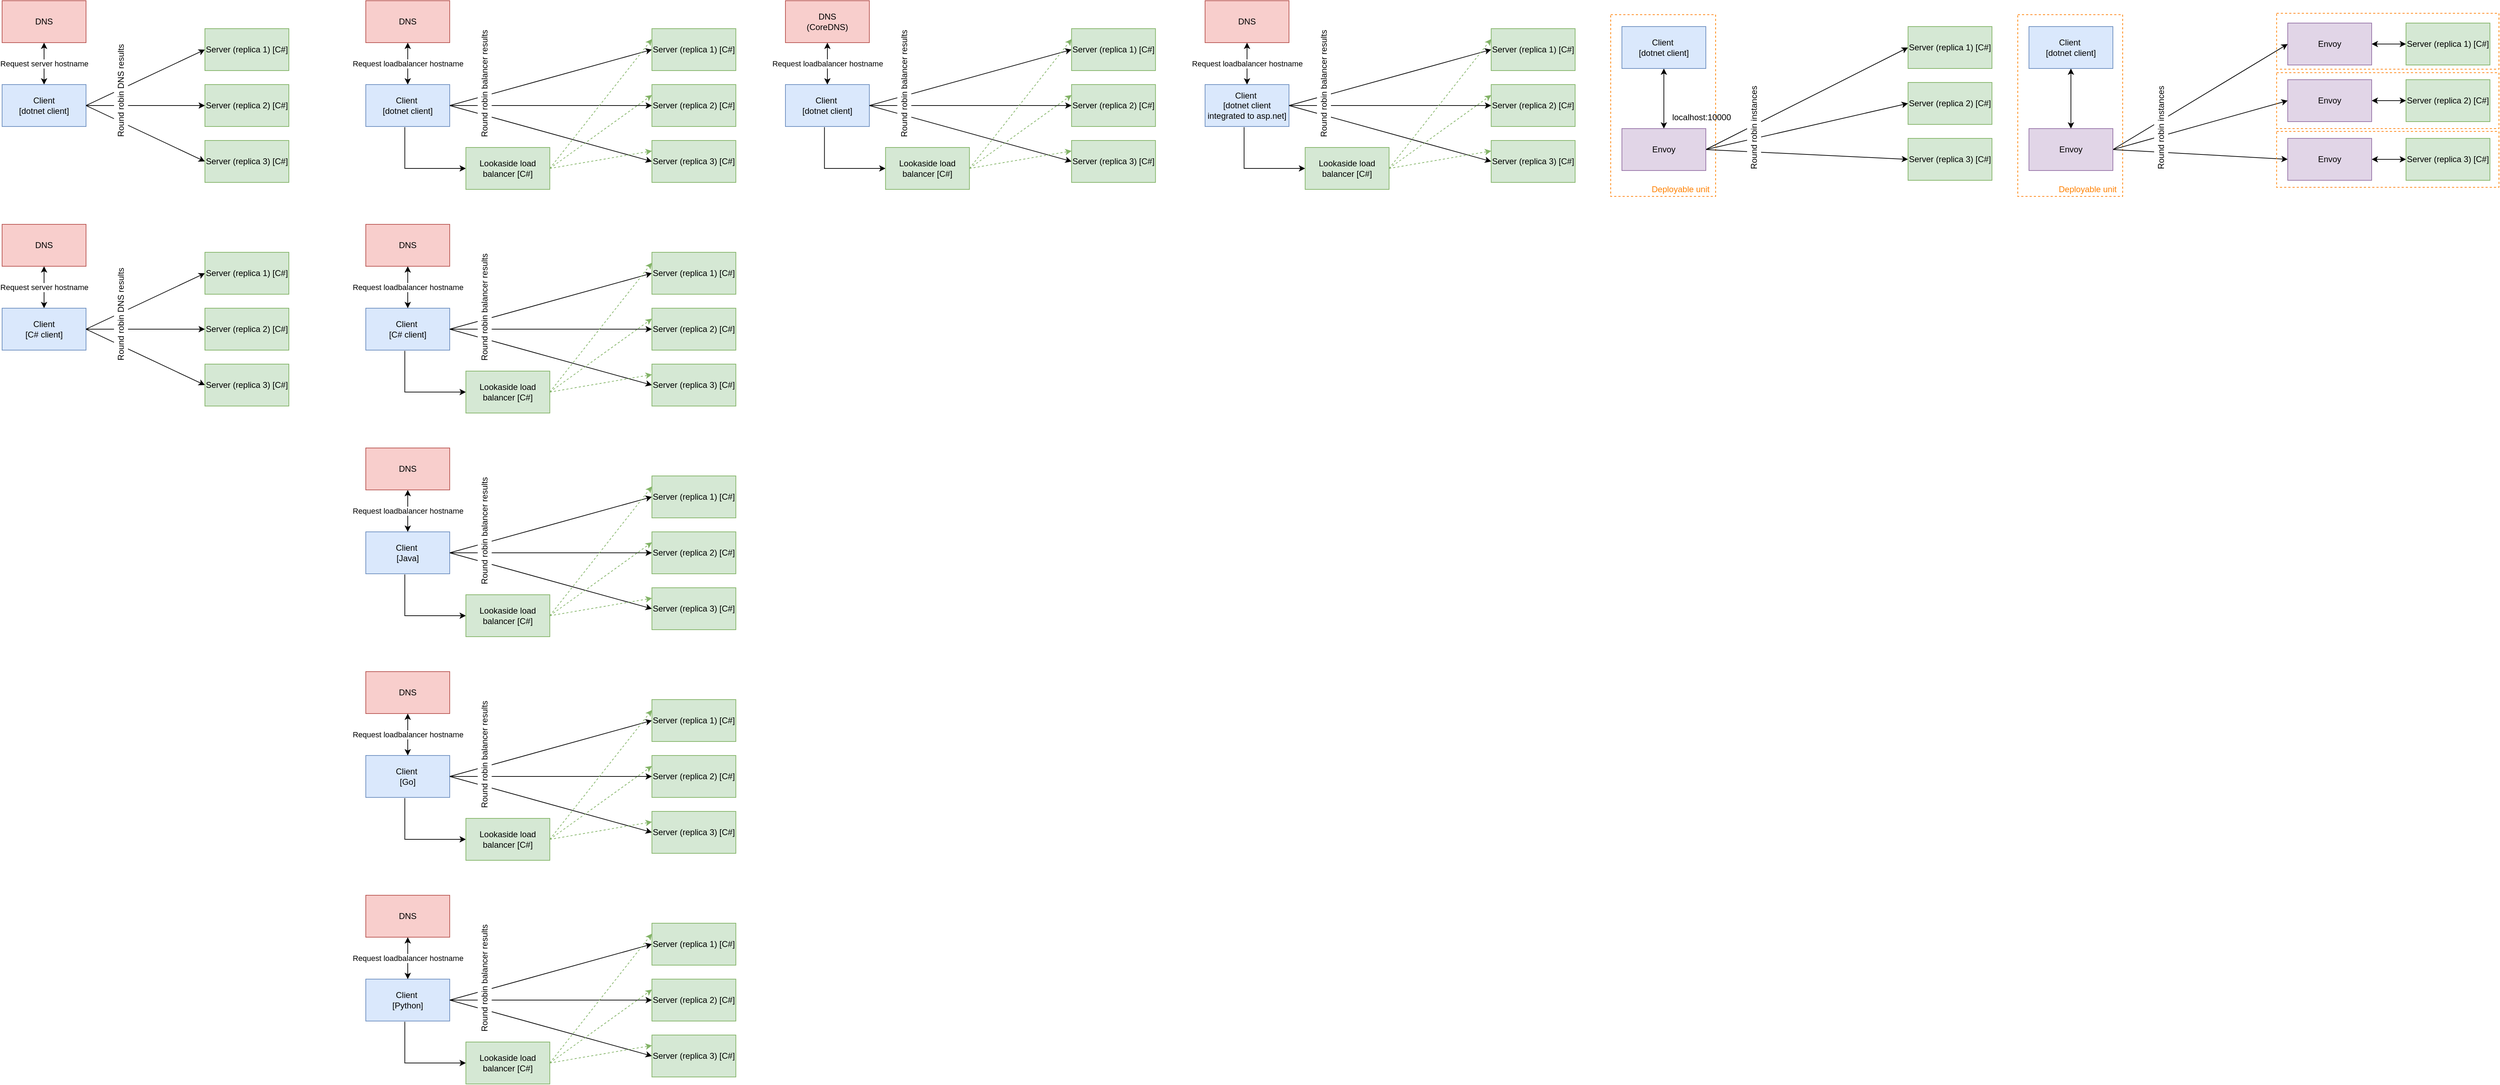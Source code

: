 <mxfile version="12.9.8" type="device"><diagram id="5RK8dHsxESuqZIJ54ns1" name="Page-1"><mxGraphModel dx="1438" dy="580" grid="0" gridSize="10" guides="1" tooltips="1" connect="1" arrows="1" fold="1" page="0" pageScale="1" pageWidth="850" pageHeight="1100" math="0" shadow="0"><root><mxCell id="0"/><mxCell id="1" parent="0"/><mxCell id="egcdhJlLUhSNpEtjSQr_-20" value="" style="rounded=0;whiteSpace=wrap;html=1;fillColor=none;dashed=1;strokeColor=#FF8000;" parent="1" vertex="1"><mxGeometry x="2180" y="60" width="150" height="260" as="geometry"/></mxCell><mxCell id="9xwp_HCUo-kAku4maqSZ-50" value="Request server hostname" style="edgeStyle=orthogonalEdgeStyle;rounded=0;orthogonalLoop=1;jettySize=auto;html=1;exitX=0.5;exitY=0;exitDx=0;exitDy=0;entryX=0.5;entryY=1;entryDx=0;entryDy=0;startArrow=classic;startFill=1;" parent="1" source="9xwp_HCUo-kAku4maqSZ-29" target="9xwp_HCUo-kAku4maqSZ-48" edge="1"><mxGeometry relative="1" as="geometry"/></mxCell><mxCell id="9xwp_HCUo-kAku4maqSZ-29" value="Client &lt;br&gt;[dotnet client]" style="rounded=0;whiteSpace=wrap;html=1;rotation=0;fillColor=#dae8fc;strokeColor=#6c8ebf;" parent="1" vertex="1"><mxGeometry x="-120" y="160" width="120" height="60" as="geometry"/></mxCell><mxCell id="9xwp_HCUo-kAku4maqSZ-30" value="Server (replica 2) [C#]" style="rounded=0;whiteSpace=wrap;html=1;rotation=0;fillColor=#d5e8d4;strokeColor=#82b366;" parent="1" vertex="1"><mxGeometry x="170" y="160" width="120" height="60" as="geometry"/></mxCell><mxCell id="9xwp_HCUo-kAku4maqSZ-31" style="rounded=0;orthogonalLoop=1;jettySize=auto;html=1;exitX=1;exitY=0.5;exitDx=0;exitDy=0;entryX=0;entryY=0.5;entryDx=0;entryDy=0;startArrow=none;startFill=0;endArrow=classic;endFill=1;strokeColor=#000000;" parent="1" source="9xwp_HCUo-kAku4maqSZ-29" target="9xwp_HCUo-kAku4maqSZ-34" edge="1"><mxGeometry relative="1" as="geometry"><mxPoint x="30" y="190" as="sourcePoint"/></mxGeometry></mxCell><mxCell id="9xwp_HCUo-kAku4maqSZ-32" style="edgeStyle=none;rounded=0;orthogonalLoop=1;jettySize=auto;html=1;exitX=1;exitY=0.5;exitDx=0;exitDy=0;entryX=0;entryY=0.5;entryDx=0;entryDy=0;startArrow=none;startFill=0;endArrow=classic;endFill=1;strokeColor=#000000;" parent="1" source="9xwp_HCUo-kAku4maqSZ-29" target="9xwp_HCUo-kAku4maqSZ-30" edge="1"><mxGeometry relative="1" as="geometry"><mxPoint x="30" y="190" as="sourcePoint"/></mxGeometry></mxCell><mxCell id="9xwp_HCUo-kAku4maqSZ-33" style="edgeStyle=none;rounded=0;orthogonalLoop=1;jettySize=auto;html=1;exitX=1;exitY=0.5;exitDx=0;exitDy=0;entryX=0;entryY=0.5;entryDx=0;entryDy=0;startArrow=none;startFill=0;endArrow=classic;endFill=1;strokeColor=#000000;" parent="1" source="9xwp_HCUo-kAku4maqSZ-29" target="9xwp_HCUo-kAku4maqSZ-35" edge="1"><mxGeometry relative="1" as="geometry"><mxPoint x="30" y="190" as="sourcePoint"/></mxGeometry></mxCell><mxCell id="9xwp_HCUo-kAku4maqSZ-34" value="Server (replica 3) [C#]" style="rounded=0;whiteSpace=wrap;html=1;rotation=0;fillColor=#d5e8d4;strokeColor=#82b366;" parent="1" vertex="1"><mxGeometry x="170" y="240" width="120" height="60" as="geometry"/></mxCell><mxCell id="9xwp_HCUo-kAku4maqSZ-35" value="Server (replica 1) [C#]" style="rounded=0;whiteSpace=wrap;html=1;rotation=0;fillColor=#d5e8d4;strokeColor=#82b366;" parent="1" vertex="1"><mxGeometry x="170" y="80" width="120" height="60" as="geometry"/></mxCell><mxCell id="9xwp_HCUo-kAku4maqSZ-36" style="edgeStyle=orthogonalEdgeStyle;rounded=0;orthogonalLoop=1;jettySize=auto;html=1;exitX=0.465;exitY=1.016;exitDx=0;exitDy=0;entryX=0;entryY=0.5;entryDx=0;entryDy=0;startArrow=none;startFill=0;endArrow=classic;endFill=1;strokeColor=#000000;exitPerimeter=0;" parent="1" source="9xwp_HCUo-kAku4maqSZ-37" target="9xwp_HCUo-kAku4maqSZ-45" edge="1"><mxGeometry relative="1" as="geometry"/></mxCell><mxCell id="9xwp_HCUo-kAku4maqSZ-37" value="Client&amp;nbsp;&lt;br&gt;[dotnet client]" style="rounded=0;whiteSpace=wrap;html=1;rotation=0;fillColor=#dae8fc;strokeColor=#6c8ebf;" parent="1" vertex="1"><mxGeometry x="400" y="160" width="120" height="60" as="geometry"/></mxCell><mxCell id="9xwp_HCUo-kAku4maqSZ-38" value="Server (replica 2) [C#]" style="rounded=0;whiteSpace=wrap;html=1;rotation=0;fillColor=#d5e8d4;strokeColor=#82b366;" parent="1" vertex="1"><mxGeometry x="809.12" y="160" width="120" height="60" as="geometry"/></mxCell><mxCell id="9xwp_HCUo-kAku4maqSZ-39" style="rounded=0;orthogonalLoop=1;jettySize=auto;html=1;exitX=1;exitY=0.5;exitDx=0;exitDy=0;entryX=0;entryY=0.5;entryDx=0;entryDy=0;startArrow=none;startFill=0;endArrow=classic;endFill=1;strokeColor=#000000;" parent="1" source="9xwp_HCUo-kAku4maqSZ-37" target="9xwp_HCUo-kAku4maqSZ-46" edge="1"><mxGeometry relative="1" as="geometry"/></mxCell><mxCell id="9xwp_HCUo-kAku4maqSZ-40" style="edgeStyle=none;rounded=0;orthogonalLoop=1;jettySize=auto;html=1;exitX=1;exitY=0.5;exitDx=0;exitDy=0;entryX=0;entryY=0.5;entryDx=0;entryDy=0;startArrow=none;startFill=0;endArrow=classic;endFill=1;strokeColor=#000000;" parent="1" source="9xwp_HCUo-kAku4maqSZ-37" target="9xwp_HCUo-kAku4maqSZ-38" edge="1"><mxGeometry relative="1" as="geometry"/></mxCell><mxCell id="9xwp_HCUo-kAku4maqSZ-41" style="edgeStyle=none;rounded=0;orthogonalLoop=1;jettySize=auto;html=1;exitX=1;exitY=0.5;exitDx=0;exitDy=0;entryX=0;entryY=0.5;entryDx=0;entryDy=0;startArrow=none;startFill=0;endArrow=classic;endFill=1;strokeColor=#000000;" parent="1" source="9xwp_HCUo-kAku4maqSZ-37" target="9xwp_HCUo-kAku4maqSZ-47" edge="1"><mxGeometry relative="1" as="geometry"/></mxCell><mxCell id="9xwp_HCUo-kAku4maqSZ-42" style="edgeStyle=none;rounded=0;orthogonalLoop=1;jettySize=auto;html=1;exitX=1;exitY=0.5;exitDx=0;exitDy=0;entryX=0;entryY=0.25;entryDx=0;entryDy=0;startArrow=none;startFill=0;endArrow=classic;endFill=1;strokeColor=#82b366;fillColor=#d5e8d4;dashed=1;" parent="1" source="9xwp_HCUo-kAku4maqSZ-45" target="9xwp_HCUo-kAku4maqSZ-47" edge="1"><mxGeometry relative="1" as="geometry"/></mxCell><mxCell id="9xwp_HCUo-kAku4maqSZ-43" style="edgeStyle=none;rounded=0;orthogonalLoop=1;jettySize=auto;html=1;exitX=1;exitY=0.5;exitDx=0;exitDy=0;entryX=0;entryY=0.25;entryDx=0;entryDy=0;startArrow=none;startFill=0;endArrow=classic;endFill=1;strokeColor=#82b366;fillColor=#d5e8d4;dashed=1;" parent="1" source="9xwp_HCUo-kAku4maqSZ-45" target="9xwp_HCUo-kAku4maqSZ-38" edge="1"><mxGeometry relative="1" as="geometry"/></mxCell><mxCell id="9xwp_HCUo-kAku4maqSZ-44" style="edgeStyle=none;rounded=0;orthogonalLoop=1;jettySize=auto;html=1;exitX=1;exitY=0.5;exitDx=0;exitDy=0;entryX=0;entryY=0.25;entryDx=0;entryDy=0;startArrow=none;startFill=0;endArrow=classic;endFill=1;strokeColor=#82b366;fillColor=#d5e8d4;dashed=1;" parent="1" source="9xwp_HCUo-kAku4maqSZ-45" target="9xwp_HCUo-kAku4maqSZ-46" edge="1"><mxGeometry relative="1" as="geometry"/></mxCell><mxCell id="9xwp_HCUo-kAku4maqSZ-45" value="Lookaside load balancer [C#]" style="rounded=0;whiteSpace=wrap;html=1;rotation=0;fillColor=#d5e8d4;strokeColor=#82b366;" parent="1" vertex="1"><mxGeometry x="543.12" y="250" width="120" height="60" as="geometry"/></mxCell><mxCell id="9xwp_HCUo-kAku4maqSZ-46" value="Server (replica 3) [C#]" style="rounded=0;whiteSpace=wrap;html=1;rotation=0;fillColor=#d5e8d4;strokeColor=#82b366;" parent="1" vertex="1"><mxGeometry x="809.12" y="240" width="120" height="60" as="geometry"/></mxCell><mxCell id="9xwp_HCUo-kAku4maqSZ-47" value="Server (replica 1) [C#]" style="rounded=0;whiteSpace=wrap;html=1;rotation=0;fillColor=#d5e8d4;strokeColor=#82b366;" parent="1" vertex="1"><mxGeometry x="809.12" y="80" width="120" height="60" as="geometry"/></mxCell><mxCell id="9xwp_HCUo-kAku4maqSZ-48" value="DNS" style="rounded=0;whiteSpace=wrap;html=1;fillColor=#f8cecc;strokeColor=#b85450;" parent="1" vertex="1"><mxGeometry x="-120" y="40" width="120" height="60" as="geometry"/></mxCell><mxCell id="9xwp_HCUo-kAku4maqSZ-51" value="Request loadbalancer hostname" style="edgeStyle=orthogonalEdgeStyle;rounded=0;orthogonalLoop=1;jettySize=auto;html=1;exitX=0.5;exitY=1;exitDx=0;exitDy=0;entryX=0.5;entryY=0;entryDx=0;entryDy=0;startArrow=classic;startFill=1;" parent="1" source="9xwp_HCUo-kAku4maqSZ-49" target="9xwp_HCUo-kAku4maqSZ-37" edge="1"><mxGeometry relative="1" as="geometry"/></mxCell><mxCell id="9xwp_HCUo-kAku4maqSZ-49" value="DNS" style="rounded=0;whiteSpace=wrap;html=1;fillColor=#f8cecc;strokeColor=#b85450;" parent="1" vertex="1"><mxGeometry x="400" y="40" width="120" height="60" as="geometry"/></mxCell><mxCell id="9xwp_HCUo-kAku4maqSZ-52" value="&amp;nbsp;Round robin DNS results" style="text;html=1;strokeColor=none;fillColor=#ffffff;align=center;verticalAlign=middle;whiteSpace=wrap;rounded=0;rotation=-90;" parent="1" vertex="1"><mxGeometry x="-20" y="160" width="140" height="20" as="geometry"/></mxCell><mxCell id="9xwp_HCUo-kAku4maqSZ-54" value="&amp;nbsp;Round robin balancer results" style="text;html=1;strokeColor=none;fillColor=#ffffff;align=center;verticalAlign=middle;whiteSpace=wrap;rounded=0;rotation=-90;" parent="1" vertex="1"><mxGeometry x="490" y="150" width="160" height="20" as="geometry"/></mxCell><mxCell id="9xwp_HCUo-kAku4maqSZ-80" value="Request server hostname" style="edgeStyle=orthogonalEdgeStyle;rounded=0;orthogonalLoop=1;jettySize=auto;html=1;exitX=0.5;exitY=0;exitDx=0;exitDy=0;entryX=0.5;entryY=1;entryDx=0;entryDy=0;startArrow=classic;startFill=1;" parent="1" source="9xwp_HCUo-kAku4maqSZ-81" target="9xwp_HCUo-kAku4maqSZ-100" edge="1"><mxGeometry relative="1" as="geometry"/></mxCell><mxCell id="9xwp_HCUo-kAku4maqSZ-81" value="Client &lt;br&gt;[C# client]" style="rounded=0;whiteSpace=wrap;html=1;rotation=0;fillColor=#dae8fc;strokeColor=#6c8ebf;" parent="1" vertex="1"><mxGeometry x="-120" y="480" width="120" height="60" as="geometry"/></mxCell><mxCell id="9xwp_HCUo-kAku4maqSZ-82" value="Server (replica 2) [C#]" style="rounded=0;whiteSpace=wrap;html=1;rotation=0;fillColor=#d5e8d4;strokeColor=#82b366;" parent="1" vertex="1"><mxGeometry x="170" y="480" width="120" height="60" as="geometry"/></mxCell><mxCell id="9xwp_HCUo-kAku4maqSZ-83" style="rounded=0;orthogonalLoop=1;jettySize=auto;html=1;exitX=1;exitY=0.5;exitDx=0;exitDy=0;entryX=0;entryY=0.5;entryDx=0;entryDy=0;startArrow=none;startFill=0;endArrow=classic;endFill=1;strokeColor=#000000;" parent="1" source="9xwp_HCUo-kAku4maqSZ-81" target="9xwp_HCUo-kAku4maqSZ-86" edge="1"><mxGeometry relative="1" as="geometry"><mxPoint x="30" y="510" as="sourcePoint"/></mxGeometry></mxCell><mxCell id="9xwp_HCUo-kAku4maqSZ-84" style="edgeStyle=none;rounded=0;orthogonalLoop=1;jettySize=auto;html=1;exitX=1;exitY=0.5;exitDx=0;exitDy=0;entryX=0;entryY=0.5;entryDx=0;entryDy=0;startArrow=none;startFill=0;endArrow=classic;endFill=1;strokeColor=#000000;" parent="1" source="9xwp_HCUo-kAku4maqSZ-81" target="9xwp_HCUo-kAku4maqSZ-82" edge="1"><mxGeometry relative="1" as="geometry"><mxPoint x="30" y="510" as="sourcePoint"/></mxGeometry></mxCell><mxCell id="9xwp_HCUo-kAku4maqSZ-85" style="edgeStyle=none;rounded=0;orthogonalLoop=1;jettySize=auto;html=1;exitX=1;exitY=0.5;exitDx=0;exitDy=0;entryX=0;entryY=0.5;entryDx=0;entryDy=0;startArrow=none;startFill=0;endArrow=classic;endFill=1;strokeColor=#000000;" parent="1" source="9xwp_HCUo-kAku4maqSZ-81" target="9xwp_HCUo-kAku4maqSZ-87" edge="1"><mxGeometry relative="1" as="geometry"><mxPoint x="30" y="510" as="sourcePoint"/></mxGeometry></mxCell><mxCell id="9xwp_HCUo-kAku4maqSZ-86" value="Server (replica 3) [C#]" style="rounded=0;whiteSpace=wrap;html=1;rotation=0;fillColor=#d5e8d4;strokeColor=#82b366;" parent="1" vertex="1"><mxGeometry x="170" y="560" width="120" height="60" as="geometry"/></mxCell><mxCell id="9xwp_HCUo-kAku4maqSZ-87" value="Server (replica 1) [C#]" style="rounded=0;whiteSpace=wrap;html=1;rotation=0;fillColor=#d5e8d4;strokeColor=#82b366;" parent="1" vertex="1"><mxGeometry x="170" y="400" width="120" height="60" as="geometry"/></mxCell><mxCell id="9xwp_HCUo-kAku4maqSZ-88" style="edgeStyle=orthogonalEdgeStyle;rounded=0;orthogonalLoop=1;jettySize=auto;html=1;exitX=0.465;exitY=1.016;exitDx=0;exitDy=0;entryX=0;entryY=0.5;entryDx=0;entryDy=0;startArrow=none;startFill=0;endArrow=classic;endFill=1;strokeColor=#000000;exitPerimeter=0;" parent="1" source="9xwp_HCUo-kAku4maqSZ-89" target="9xwp_HCUo-kAku4maqSZ-97" edge="1"><mxGeometry relative="1" as="geometry"/></mxCell><mxCell id="9xwp_HCUo-kAku4maqSZ-89" value="Client&amp;nbsp;&lt;br&gt;[C# client]" style="rounded=0;whiteSpace=wrap;html=1;rotation=0;fillColor=#dae8fc;strokeColor=#6c8ebf;" parent="1" vertex="1"><mxGeometry x="400" y="480" width="120" height="60" as="geometry"/></mxCell><mxCell id="9xwp_HCUo-kAku4maqSZ-90" value="Server (replica 2) [C#]" style="rounded=0;whiteSpace=wrap;html=1;rotation=0;fillColor=#d5e8d4;strokeColor=#82b366;" parent="1" vertex="1"><mxGeometry x="809.12" y="480" width="120" height="60" as="geometry"/></mxCell><mxCell id="9xwp_HCUo-kAku4maqSZ-91" style="rounded=0;orthogonalLoop=1;jettySize=auto;html=1;exitX=1;exitY=0.5;exitDx=0;exitDy=0;entryX=0;entryY=0.5;entryDx=0;entryDy=0;startArrow=none;startFill=0;endArrow=classic;endFill=1;strokeColor=#000000;" parent="1" source="9xwp_HCUo-kAku4maqSZ-89" target="9xwp_HCUo-kAku4maqSZ-98" edge="1"><mxGeometry relative="1" as="geometry"/></mxCell><mxCell id="9xwp_HCUo-kAku4maqSZ-92" style="edgeStyle=none;rounded=0;orthogonalLoop=1;jettySize=auto;html=1;exitX=1;exitY=0.5;exitDx=0;exitDy=0;entryX=0;entryY=0.5;entryDx=0;entryDy=0;startArrow=none;startFill=0;endArrow=classic;endFill=1;strokeColor=#000000;" parent="1" source="9xwp_HCUo-kAku4maqSZ-89" target="9xwp_HCUo-kAku4maqSZ-90" edge="1"><mxGeometry relative="1" as="geometry"/></mxCell><mxCell id="9xwp_HCUo-kAku4maqSZ-93" style="edgeStyle=none;rounded=0;orthogonalLoop=1;jettySize=auto;html=1;exitX=1;exitY=0.5;exitDx=0;exitDy=0;entryX=0;entryY=0.5;entryDx=0;entryDy=0;startArrow=none;startFill=0;endArrow=classic;endFill=1;strokeColor=#000000;" parent="1" source="9xwp_HCUo-kAku4maqSZ-89" target="9xwp_HCUo-kAku4maqSZ-99" edge="1"><mxGeometry relative="1" as="geometry"/></mxCell><mxCell id="9xwp_HCUo-kAku4maqSZ-94" style="edgeStyle=none;rounded=0;orthogonalLoop=1;jettySize=auto;html=1;exitX=1;exitY=0.5;exitDx=0;exitDy=0;entryX=0;entryY=0.25;entryDx=0;entryDy=0;startArrow=none;startFill=0;endArrow=classic;endFill=1;strokeColor=#82b366;fillColor=#d5e8d4;dashed=1;" parent="1" source="9xwp_HCUo-kAku4maqSZ-97" target="9xwp_HCUo-kAku4maqSZ-99" edge="1"><mxGeometry relative="1" as="geometry"/></mxCell><mxCell id="9xwp_HCUo-kAku4maqSZ-95" style="edgeStyle=none;rounded=0;orthogonalLoop=1;jettySize=auto;html=1;exitX=1;exitY=0.5;exitDx=0;exitDy=0;entryX=0;entryY=0.25;entryDx=0;entryDy=0;startArrow=none;startFill=0;endArrow=classic;endFill=1;strokeColor=#82b366;fillColor=#d5e8d4;dashed=1;" parent="1" source="9xwp_HCUo-kAku4maqSZ-97" target="9xwp_HCUo-kAku4maqSZ-90" edge="1"><mxGeometry relative="1" as="geometry"/></mxCell><mxCell id="9xwp_HCUo-kAku4maqSZ-96" style="edgeStyle=none;rounded=0;orthogonalLoop=1;jettySize=auto;html=1;exitX=1;exitY=0.5;exitDx=0;exitDy=0;entryX=0;entryY=0.25;entryDx=0;entryDy=0;startArrow=none;startFill=0;endArrow=classic;endFill=1;strokeColor=#82b366;fillColor=#d5e8d4;dashed=1;" parent="1" source="9xwp_HCUo-kAku4maqSZ-97" target="9xwp_HCUo-kAku4maqSZ-98" edge="1"><mxGeometry relative="1" as="geometry"/></mxCell><mxCell id="9xwp_HCUo-kAku4maqSZ-97" value="Lookaside load balancer [C#]" style="rounded=0;whiteSpace=wrap;html=1;rotation=0;fillColor=#d5e8d4;strokeColor=#82b366;" parent="1" vertex="1"><mxGeometry x="543.12" y="570" width="120" height="60" as="geometry"/></mxCell><mxCell id="9xwp_HCUo-kAku4maqSZ-98" value="Server (replica 3) [C#]" style="rounded=0;whiteSpace=wrap;html=1;rotation=0;fillColor=#d5e8d4;strokeColor=#82b366;" parent="1" vertex="1"><mxGeometry x="809.12" y="560" width="120" height="60" as="geometry"/></mxCell><mxCell id="9xwp_HCUo-kAku4maqSZ-99" value="Server (replica 1) [C#]" style="rounded=0;whiteSpace=wrap;html=1;rotation=0;fillColor=#d5e8d4;strokeColor=#82b366;" parent="1" vertex="1"><mxGeometry x="809.12" y="400" width="120" height="60" as="geometry"/></mxCell><mxCell id="9xwp_HCUo-kAku4maqSZ-100" value="DNS" style="rounded=0;whiteSpace=wrap;html=1;fillColor=#f8cecc;strokeColor=#b85450;" parent="1" vertex="1"><mxGeometry x="-120" y="360" width="120" height="60" as="geometry"/></mxCell><mxCell id="9xwp_HCUo-kAku4maqSZ-101" value="Request loadbalancer hostname" style="edgeStyle=orthogonalEdgeStyle;rounded=0;orthogonalLoop=1;jettySize=auto;html=1;exitX=0.5;exitY=1;exitDx=0;exitDy=0;entryX=0.5;entryY=0;entryDx=0;entryDy=0;startArrow=classic;startFill=1;" parent="1" source="9xwp_HCUo-kAku4maqSZ-102" target="9xwp_HCUo-kAku4maqSZ-89" edge="1"><mxGeometry relative="1" as="geometry"/></mxCell><mxCell id="9xwp_HCUo-kAku4maqSZ-102" value="DNS" style="rounded=0;whiteSpace=wrap;html=1;fillColor=#f8cecc;strokeColor=#b85450;" parent="1" vertex="1"><mxGeometry x="400" y="360" width="120" height="60" as="geometry"/></mxCell><mxCell id="9xwp_HCUo-kAku4maqSZ-103" value="&amp;nbsp;Round robin DNS results" style="text;html=1;strokeColor=none;fillColor=#ffffff;align=center;verticalAlign=middle;whiteSpace=wrap;rounded=0;rotation=-90;" parent="1" vertex="1"><mxGeometry x="-20" y="480" width="140" height="20" as="geometry"/></mxCell><mxCell id="9xwp_HCUo-kAku4maqSZ-104" value="&amp;nbsp;Round robin balancer results" style="text;html=1;strokeColor=none;fillColor=#ffffff;align=center;verticalAlign=middle;whiteSpace=wrap;rounded=0;rotation=-90;" parent="1" vertex="1"><mxGeometry x="490" y="470" width="160" height="20" as="geometry"/></mxCell><mxCell id="9xwp_HCUo-kAku4maqSZ-105" style="edgeStyle=orthogonalEdgeStyle;rounded=0;orthogonalLoop=1;jettySize=auto;html=1;exitX=0.465;exitY=1.016;exitDx=0;exitDy=0;entryX=0;entryY=0.5;entryDx=0;entryDy=0;startArrow=none;startFill=0;endArrow=classic;endFill=1;strokeColor=#000000;exitPerimeter=0;" parent="1" source="9xwp_HCUo-kAku4maqSZ-106" target="9xwp_HCUo-kAku4maqSZ-114" edge="1"><mxGeometry relative="1" as="geometry"/></mxCell><mxCell id="9xwp_HCUo-kAku4maqSZ-106" value="Client&amp;nbsp;&lt;br&gt;[Java]" style="rounded=0;whiteSpace=wrap;html=1;rotation=0;fillColor=#dae8fc;strokeColor=#6c8ebf;" parent="1" vertex="1"><mxGeometry x="400" y="800" width="120" height="60" as="geometry"/></mxCell><mxCell id="9xwp_HCUo-kAku4maqSZ-107" value="Server (replica 2) [C#]" style="rounded=0;whiteSpace=wrap;html=1;rotation=0;fillColor=#d5e8d4;strokeColor=#82b366;" parent="1" vertex="1"><mxGeometry x="809.12" y="800" width="120" height="60" as="geometry"/></mxCell><mxCell id="9xwp_HCUo-kAku4maqSZ-108" style="rounded=0;orthogonalLoop=1;jettySize=auto;html=1;exitX=1;exitY=0.5;exitDx=0;exitDy=0;entryX=0;entryY=0.5;entryDx=0;entryDy=0;startArrow=none;startFill=0;endArrow=classic;endFill=1;strokeColor=#000000;" parent="1" source="9xwp_HCUo-kAku4maqSZ-106" target="9xwp_HCUo-kAku4maqSZ-115" edge="1"><mxGeometry relative="1" as="geometry"/></mxCell><mxCell id="9xwp_HCUo-kAku4maqSZ-109" style="edgeStyle=none;rounded=0;orthogonalLoop=1;jettySize=auto;html=1;exitX=1;exitY=0.5;exitDx=0;exitDy=0;entryX=0;entryY=0.5;entryDx=0;entryDy=0;startArrow=none;startFill=0;endArrow=classic;endFill=1;strokeColor=#000000;" parent="1" source="9xwp_HCUo-kAku4maqSZ-106" target="9xwp_HCUo-kAku4maqSZ-107" edge="1"><mxGeometry relative="1" as="geometry"/></mxCell><mxCell id="9xwp_HCUo-kAku4maqSZ-110" style="edgeStyle=none;rounded=0;orthogonalLoop=1;jettySize=auto;html=1;exitX=1;exitY=0.5;exitDx=0;exitDy=0;entryX=0;entryY=0.5;entryDx=0;entryDy=0;startArrow=none;startFill=0;endArrow=classic;endFill=1;strokeColor=#000000;" parent="1" source="9xwp_HCUo-kAku4maqSZ-106" target="9xwp_HCUo-kAku4maqSZ-116" edge="1"><mxGeometry relative="1" as="geometry"/></mxCell><mxCell id="9xwp_HCUo-kAku4maqSZ-111" style="edgeStyle=none;rounded=0;orthogonalLoop=1;jettySize=auto;html=1;exitX=1;exitY=0.5;exitDx=0;exitDy=0;entryX=0;entryY=0.25;entryDx=0;entryDy=0;startArrow=none;startFill=0;endArrow=classic;endFill=1;strokeColor=#82b366;fillColor=#d5e8d4;dashed=1;" parent="1" source="9xwp_HCUo-kAku4maqSZ-114" target="9xwp_HCUo-kAku4maqSZ-116" edge="1"><mxGeometry relative="1" as="geometry"/></mxCell><mxCell id="9xwp_HCUo-kAku4maqSZ-112" style="edgeStyle=none;rounded=0;orthogonalLoop=1;jettySize=auto;html=1;exitX=1;exitY=0.5;exitDx=0;exitDy=0;entryX=0;entryY=0.25;entryDx=0;entryDy=0;startArrow=none;startFill=0;endArrow=classic;endFill=1;strokeColor=#82b366;fillColor=#d5e8d4;dashed=1;" parent="1" source="9xwp_HCUo-kAku4maqSZ-114" target="9xwp_HCUo-kAku4maqSZ-107" edge="1"><mxGeometry relative="1" as="geometry"/></mxCell><mxCell id="9xwp_HCUo-kAku4maqSZ-113" style="edgeStyle=none;rounded=0;orthogonalLoop=1;jettySize=auto;html=1;exitX=1;exitY=0.5;exitDx=0;exitDy=0;entryX=0;entryY=0.25;entryDx=0;entryDy=0;startArrow=none;startFill=0;endArrow=classic;endFill=1;strokeColor=#82b366;fillColor=#d5e8d4;dashed=1;" parent="1" source="9xwp_HCUo-kAku4maqSZ-114" target="9xwp_HCUo-kAku4maqSZ-115" edge="1"><mxGeometry relative="1" as="geometry"/></mxCell><mxCell id="9xwp_HCUo-kAku4maqSZ-114" value="Lookaside load balancer [C#]" style="rounded=0;whiteSpace=wrap;html=1;rotation=0;fillColor=#d5e8d4;strokeColor=#82b366;" parent="1" vertex="1"><mxGeometry x="543.12" y="890" width="120" height="60" as="geometry"/></mxCell><mxCell id="9xwp_HCUo-kAku4maqSZ-115" value="Server (replica 3) [C#]" style="rounded=0;whiteSpace=wrap;html=1;rotation=0;fillColor=#d5e8d4;strokeColor=#82b366;" parent="1" vertex="1"><mxGeometry x="809.12" y="880" width="120" height="60" as="geometry"/></mxCell><mxCell id="9xwp_HCUo-kAku4maqSZ-116" value="Server (replica 1) [C#]" style="rounded=0;whiteSpace=wrap;html=1;rotation=0;fillColor=#d5e8d4;strokeColor=#82b366;" parent="1" vertex="1"><mxGeometry x="809.12" y="720" width="120" height="60" as="geometry"/></mxCell><mxCell id="9xwp_HCUo-kAku4maqSZ-117" value="Request loadbalancer hostname" style="edgeStyle=orthogonalEdgeStyle;rounded=0;orthogonalLoop=1;jettySize=auto;html=1;exitX=0.5;exitY=1;exitDx=0;exitDy=0;entryX=0.5;entryY=0;entryDx=0;entryDy=0;startArrow=classic;startFill=1;" parent="1" source="9xwp_HCUo-kAku4maqSZ-118" target="9xwp_HCUo-kAku4maqSZ-106" edge="1"><mxGeometry relative="1" as="geometry"/></mxCell><mxCell id="9xwp_HCUo-kAku4maqSZ-118" value="DNS" style="rounded=0;whiteSpace=wrap;html=1;fillColor=#f8cecc;strokeColor=#b85450;" parent="1" vertex="1"><mxGeometry x="400" y="680" width="120" height="60" as="geometry"/></mxCell><mxCell id="9xwp_HCUo-kAku4maqSZ-119" value="&amp;nbsp;Round robin balancer results" style="text;html=1;strokeColor=none;fillColor=#ffffff;align=center;verticalAlign=middle;whiteSpace=wrap;rounded=0;rotation=-90;" parent="1" vertex="1"><mxGeometry x="490" y="790" width="160" height="20" as="geometry"/></mxCell><mxCell id="9xwp_HCUo-kAku4maqSZ-120" style="edgeStyle=orthogonalEdgeStyle;rounded=0;orthogonalLoop=1;jettySize=auto;html=1;exitX=0.465;exitY=1.016;exitDx=0;exitDy=0;entryX=0;entryY=0.5;entryDx=0;entryDy=0;startArrow=none;startFill=0;endArrow=classic;endFill=1;strokeColor=#000000;exitPerimeter=0;" parent="1" source="9xwp_HCUo-kAku4maqSZ-121" target="9xwp_HCUo-kAku4maqSZ-129" edge="1"><mxGeometry relative="1" as="geometry"/></mxCell><mxCell id="9xwp_HCUo-kAku4maqSZ-121" value="Client&amp;nbsp;&lt;br&gt;[Go]" style="rounded=0;whiteSpace=wrap;html=1;rotation=0;fillColor=#dae8fc;strokeColor=#6c8ebf;" parent="1" vertex="1"><mxGeometry x="400" y="1120" width="120" height="60" as="geometry"/></mxCell><mxCell id="9xwp_HCUo-kAku4maqSZ-122" value="Server (replica 2) [C#]" style="rounded=0;whiteSpace=wrap;html=1;rotation=0;fillColor=#d5e8d4;strokeColor=#82b366;" parent="1" vertex="1"><mxGeometry x="809.12" y="1120" width="120" height="60" as="geometry"/></mxCell><mxCell id="9xwp_HCUo-kAku4maqSZ-123" style="rounded=0;orthogonalLoop=1;jettySize=auto;html=1;exitX=1;exitY=0.5;exitDx=0;exitDy=0;entryX=0;entryY=0.5;entryDx=0;entryDy=0;startArrow=none;startFill=0;endArrow=classic;endFill=1;strokeColor=#000000;" parent="1" source="9xwp_HCUo-kAku4maqSZ-121" target="9xwp_HCUo-kAku4maqSZ-130" edge="1"><mxGeometry relative="1" as="geometry"/></mxCell><mxCell id="9xwp_HCUo-kAku4maqSZ-124" style="edgeStyle=none;rounded=0;orthogonalLoop=1;jettySize=auto;html=1;exitX=1;exitY=0.5;exitDx=0;exitDy=0;entryX=0;entryY=0.5;entryDx=0;entryDy=0;startArrow=none;startFill=0;endArrow=classic;endFill=1;strokeColor=#000000;" parent="1" source="9xwp_HCUo-kAku4maqSZ-121" target="9xwp_HCUo-kAku4maqSZ-122" edge="1"><mxGeometry relative="1" as="geometry"/></mxCell><mxCell id="9xwp_HCUo-kAku4maqSZ-125" style="edgeStyle=none;rounded=0;orthogonalLoop=1;jettySize=auto;html=1;exitX=1;exitY=0.5;exitDx=0;exitDy=0;entryX=0;entryY=0.5;entryDx=0;entryDy=0;startArrow=none;startFill=0;endArrow=classic;endFill=1;strokeColor=#000000;" parent="1" source="9xwp_HCUo-kAku4maqSZ-121" target="9xwp_HCUo-kAku4maqSZ-131" edge="1"><mxGeometry relative="1" as="geometry"/></mxCell><mxCell id="9xwp_HCUo-kAku4maqSZ-126" style="edgeStyle=none;rounded=0;orthogonalLoop=1;jettySize=auto;html=1;exitX=1;exitY=0.5;exitDx=0;exitDy=0;entryX=0;entryY=0.25;entryDx=0;entryDy=0;startArrow=none;startFill=0;endArrow=classic;endFill=1;strokeColor=#82b366;fillColor=#d5e8d4;dashed=1;" parent="1" source="9xwp_HCUo-kAku4maqSZ-129" target="9xwp_HCUo-kAku4maqSZ-131" edge="1"><mxGeometry relative="1" as="geometry"/></mxCell><mxCell id="9xwp_HCUo-kAku4maqSZ-127" style="edgeStyle=none;rounded=0;orthogonalLoop=1;jettySize=auto;html=1;exitX=1;exitY=0.5;exitDx=0;exitDy=0;entryX=0;entryY=0.25;entryDx=0;entryDy=0;startArrow=none;startFill=0;endArrow=classic;endFill=1;strokeColor=#82b366;fillColor=#d5e8d4;dashed=1;" parent="1" source="9xwp_HCUo-kAku4maqSZ-129" target="9xwp_HCUo-kAku4maqSZ-122" edge="1"><mxGeometry relative="1" as="geometry"/></mxCell><mxCell id="9xwp_HCUo-kAku4maqSZ-128" style="edgeStyle=none;rounded=0;orthogonalLoop=1;jettySize=auto;html=1;exitX=1;exitY=0.5;exitDx=0;exitDy=0;entryX=0;entryY=0.25;entryDx=0;entryDy=0;startArrow=none;startFill=0;endArrow=classic;endFill=1;strokeColor=#82b366;fillColor=#d5e8d4;dashed=1;" parent="1" source="9xwp_HCUo-kAku4maqSZ-129" target="9xwp_HCUo-kAku4maqSZ-130" edge="1"><mxGeometry relative="1" as="geometry"/></mxCell><mxCell id="9xwp_HCUo-kAku4maqSZ-129" value="Lookaside load balancer [C#]" style="rounded=0;whiteSpace=wrap;html=1;rotation=0;fillColor=#d5e8d4;strokeColor=#82b366;" parent="1" vertex="1"><mxGeometry x="543.12" y="1210" width="120" height="60" as="geometry"/></mxCell><mxCell id="9xwp_HCUo-kAku4maqSZ-130" value="Server (replica 3) [C#]" style="rounded=0;whiteSpace=wrap;html=1;rotation=0;fillColor=#d5e8d4;strokeColor=#82b366;" parent="1" vertex="1"><mxGeometry x="809.12" y="1200" width="120" height="60" as="geometry"/></mxCell><mxCell id="9xwp_HCUo-kAku4maqSZ-131" value="Server (replica 1) [C#]" style="rounded=0;whiteSpace=wrap;html=1;rotation=0;fillColor=#d5e8d4;strokeColor=#82b366;" parent="1" vertex="1"><mxGeometry x="809.12" y="1040" width="120" height="60" as="geometry"/></mxCell><mxCell id="9xwp_HCUo-kAku4maqSZ-132" value="Request loadbalancer hostname" style="edgeStyle=orthogonalEdgeStyle;rounded=0;orthogonalLoop=1;jettySize=auto;html=1;exitX=0.5;exitY=1;exitDx=0;exitDy=0;entryX=0.5;entryY=0;entryDx=0;entryDy=0;startArrow=classic;startFill=1;" parent="1" source="9xwp_HCUo-kAku4maqSZ-133" target="9xwp_HCUo-kAku4maqSZ-121" edge="1"><mxGeometry relative="1" as="geometry"/></mxCell><mxCell id="9xwp_HCUo-kAku4maqSZ-133" value="DNS" style="rounded=0;whiteSpace=wrap;html=1;fillColor=#f8cecc;strokeColor=#b85450;" parent="1" vertex="1"><mxGeometry x="400" y="1000" width="120" height="60" as="geometry"/></mxCell><mxCell id="9xwp_HCUo-kAku4maqSZ-134" value="&amp;nbsp;Round robin balancer results" style="text;html=1;strokeColor=none;fillColor=#ffffff;align=center;verticalAlign=middle;whiteSpace=wrap;rounded=0;rotation=-90;" parent="1" vertex="1"><mxGeometry x="490" y="1110" width="160" height="20" as="geometry"/></mxCell><mxCell id="9xwp_HCUo-kAku4maqSZ-135" style="edgeStyle=orthogonalEdgeStyle;rounded=0;orthogonalLoop=1;jettySize=auto;html=1;exitX=0.465;exitY=1.016;exitDx=0;exitDy=0;entryX=0;entryY=0.5;entryDx=0;entryDy=0;startArrow=none;startFill=0;endArrow=classic;endFill=1;strokeColor=#000000;exitPerimeter=0;" parent="1" source="9xwp_HCUo-kAku4maqSZ-136" target="9xwp_HCUo-kAku4maqSZ-144" edge="1"><mxGeometry relative="1" as="geometry"/></mxCell><mxCell id="9xwp_HCUo-kAku4maqSZ-136" value="Client&amp;nbsp;&lt;br&gt;[Python]" style="rounded=0;whiteSpace=wrap;html=1;rotation=0;fillColor=#dae8fc;strokeColor=#6c8ebf;" parent="1" vertex="1"><mxGeometry x="400" y="1440" width="120" height="60" as="geometry"/></mxCell><mxCell id="9xwp_HCUo-kAku4maqSZ-137" value="Server (replica 2) [C#]" style="rounded=0;whiteSpace=wrap;html=1;rotation=0;fillColor=#d5e8d4;strokeColor=#82b366;" parent="1" vertex="1"><mxGeometry x="809.12" y="1440" width="120" height="60" as="geometry"/></mxCell><mxCell id="9xwp_HCUo-kAku4maqSZ-138" style="rounded=0;orthogonalLoop=1;jettySize=auto;html=1;exitX=1;exitY=0.5;exitDx=0;exitDy=0;entryX=0;entryY=0.5;entryDx=0;entryDy=0;startArrow=none;startFill=0;endArrow=classic;endFill=1;strokeColor=#000000;" parent="1" source="9xwp_HCUo-kAku4maqSZ-136" target="9xwp_HCUo-kAku4maqSZ-145" edge="1"><mxGeometry relative="1" as="geometry"/></mxCell><mxCell id="9xwp_HCUo-kAku4maqSZ-139" style="edgeStyle=none;rounded=0;orthogonalLoop=1;jettySize=auto;html=1;exitX=1;exitY=0.5;exitDx=0;exitDy=0;entryX=0;entryY=0.5;entryDx=0;entryDy=0;startArrow=none;startFill=0;endArrow=classic;endFill=1;strokeColor=#000000;" parent="1" source="9xwp_HCUo-kAku4maqSZ-136" target="9xwp_HCUo-kAku4maqSZ-137" edge="1"><mxGeometry relative="1" as="geometry"/></mxCell><mxCell id="9xwp_HCUo-kAku4maqSZ-140" style="edgeStyle=none;rounded=0;orthogonalLoop=1;jettySize=auto;html=1;exitX=1;exitY=0.5;exitDx=0;exitDy=0;entryX=0;entryY=0.5;entryDx=0;entryDy=0;startArrow=none;startFill=0;endArrow=classic;endFill=1;strokeColor=#000000;" parent="1" source="9xwp_HCUo-kAku4maqSZ-136" target="9xwp_HCUo-kAku4maqSZ-146" edge="1"><mxGeometry relative="1" as="geometry"/></mxCell><mxCell id="9xwp_HCUo-kAku4maqSZ-141" style="edgeStyle=none;rounded=0;orthogonalLoop=1;jettySize=auto;html=1;exitX=1;exitY=0.5;exitDx=0;exitDy=0;entryX=0;entryY=0.25;entryDx=0;entryDy=0;startArrow=none;startFill=0;endArrow=classic;endFill=1;strokeColor=#82b366;fillColor=#d5e8d4;dashed=1;" parent="1" source="9xwp_HCUo-kAku4maqSZ-144" target="9xwp_HCUo-kAku4maqSZ-146" edge="1"><mxGeometry relative="1" as="geometry"/></mxCell><mxCell id="9xwp_HCUo-kAku4maqSZ-142" style="edgeStyle=none;rounded=0;orthogonalLoop=1;jettySize=auto;html=1;exitX=1;exitY=0.5;exitDx=0;exitDy=0;entryX=0;entryY=0.25;entryDx=0;entryDy=0;startArrow=none;startFill=0;endArrow=classic;endFill=1;strokeColor=#82b366;fillColor=#d5e8d4;dashed=1;" parent="1" source="9xwp_HCUo-kAku4maqSZ-144" target="9xwp_HCUo-kAku4maqSZ-137" edge="1"><mxGeometry relative="1" as="geometry"/></mxCell><mxCell id="9xwp_HCUo-kAku4maqSZ-143" style="edgeStyle=none;rounded=0;orthogonalLoop=1;jettySize=auto;html=1;exitX=1;exitY=0.5;exitDx=0;exitDy=0;entryX=0;entryY=0.25;entryDx=0;entryDy=0;startArrow=none;startFill=0;endArrow=classic;endFill=1;strokeColor=#82b366;fillColor=#d5e8d4;dashed=1;" parent="1" source="9xwp_HCUo-kAku4maqSZ-144" target="9xwp_HCUo-kAku4maqSZ-145" edge="1"><mxGeometry relative="1" as="geometry"/></mxCell><mxCell id="9xwp_HCUo-kAku4maqSZ-144" value="Lookaside load balancer [C#]" style="rounded=0;whiteSpace=wrap;html=1;rotation=0;fillColor=#d5e8d4;strokeColor=#82b366;" parent="1" vertex="1"><mxGeometry x="543.12" y="1530" width="120" height="60" as="geometry"/></mxCell><mxCell id="9xwp_HCUo-kAku4maqSZ-145" value="Server (replica 3) [C#]" style="rounded=0;whiteSpace=wrap;html=1;rotation=0;fillColor=#d5e8d4;strokeColor=#82b366;" parent="1" vertex="1"><mxGeometry x="809.12" y="1520" width="120" height="60" as="geometry"/></mxCell><mxCell id="9xwp_HCUo-kAku4maqSZ-146" value="Server (replica 1) [C#]" style="rounded=0;whiteSpace=wrap;html=1;rotation=0;fillColor=#d5e8d4;strokeColor=#82b366;" parent="1" vertex="1"><mxGeometry x="809.12" y="1360" width="120" height="60" as="geometry"/></mxCell><mxCell id="9xwp_HCUo-kAku4maqSZ-147" value="Request loadbalancer hostname" style="edgeStyle=orthogonalEdgeStyle;rounded=0;orthogonalLoop=1;jettySize=auto;html=1;exitX=0.5;exitY=1;exitDx=0;exitDy=0;entryX=0.5;entryY=0;entryDx=0;entryDy=0;startArrow=classic;startFill=1;" parent="1" source="9xwp_HCUo-kAku4maqSZ-148" target="9xwp_HCUo-kAku4maqSZ-136" edge="1"><mxGeometry relative="1" as="geometry"/></mxCell><mxCell id="9xwp_HCUo-kAku4maqSZ-148" value="DNS" style="rounded=0;whiteSpace=wrap;html=1;fillColor=#f8cecc;strokeColor=#b85450;" parent="1" vertex="1"><mxGeometry x="400" y="1320" width="120" height="60" as="geometry"/></mxCell><mxCell id="9xwp_HCUo-kAku4maqSZ-149" value="&amp;nbsp;Round robin balancer results" style="text;html=1;strokeColor=none;fillColor=#ffffff;align=center;verticalAlign=middle;whiteSpace=wrap;rounded=0;rotation=-90;" parent="1" vertex="1"><mxGeometry x="490" y="1430" width="160" height="20" as="geometry"/></mxCell><mxCell id="8VA78FKTmFldyJN1eDYX-1" style="edgeStyle=orthogonalEdgeStyle;rounded=0;orthogonalLoop=1;jettySize=auto;html=1;exitX=0.465;exitY=1.016;exitDx=0;exitDy=0;entryX=0;entryY=0.5;entryDx=0;entryDy=0;startArrow=none;startFill=0;endArrow=classic;endFill=1;strokeColor=#000000;exitPerimeter=0;" parent="1" source="8VA78FKTmFldyJN1eDYX-2" target="8VA78FKTmFldyJN1eDYX-10" edge="1"><mxGeometry relative="1" as="geometry"/></mxCell><mxCell id="8VA78FKTmFldyJN1eDYX-2" value="Client&amp;nbsp;&lt;br&gt;[dotnet client]" style="rounded=0;whiteSpace=wrap;html=1;rotation=0;fillColor=#dae8fc;strokeColor=#6c8ebf;" parent="1" vertex="1"><mxGeometry x="1000" y="160" width="120" height="60" as="geometry"/></mxCell><mxCell id="8VA78FKTmFldyJN1eDYX-3" value="Server (replica 2) [C#]" style="rounded=0;whiteSpace=wrap;html=1;rotation=0;fillColor=#d5e8d4;strokeColor=#82b366;" parent="1" vertex="1"><mxGeometry x="1409.12" y="160" width="120" height="60" as="geometry"/></mxCell><mxCell id="8VA78FKTmFldyJN1eDYX-4" style="rounded=0;orthogonalLoop=1;jettySize=auto;html=1;exitX=1;exitY=0.5;exitDx=0;exitDy=0;entryX=0;entryY=0.5;entryDx=0;entryDy=0;startArrow=none;startFill=0;endArrow=classic;endFill=1;strokeColor=#000000;" parent="1" source="8VA78FKTmFldyJN1eDYX-2" target="8VA78FKTmFldyJN1eDYX-11" edge="1"><mxGeometry relative="1" as="geometry"/></mxCell><mxCell id="8VA78FKTmFldyJN1eDYX-5" style="edgeStyle=none;rounded=0;orthogonalLoop=1;jettySize=auto;html=1;exitX=1;exitY=0.5;exitDx=0;exitDy=0;entryX=0;entryY=0.5;entryDx=0;entryDy=0;startArrow=none;startFill=0;endArrow=classic;endFill=1;strokeColor=#000000;" parent="1" source="8VA78FKTmFldyJN1eDYX-2" target="8VA78FKTmFldyJN1eDYX-3" edge="1"><mxGeometry relative="1" as="geometry"/></mxCell><mxCell id="8VA78FKTmFldyJN1eDYX-6" style="edgeStyle=none;rounded=0;orthogonalLoop=1;jettySize=auto;html=1;exitX=1;exitY=0.5;exitDx=0;exitDy=0;entryX=0;entryY=0.5;entryDx=0;entryDy=0;startArrow=none;startFill=0;endArrow=classic;endFill=1;strokeColor=#000000;" parent="1" source="8VA78FKTmFldyJN1eDYX-2" target="8VA78FKTmFldyJN1eDYX-12" edge="1"><mxGeometry relative="1" as="geometry"/></mxCell><mxCell id="8VA78FKTmFldyJN1eDYX-7" style="edgeStyle=none;rounded=0;orthogonalLoop=1;jettySize=auto;html=1;exitX=1;exitY=0.5;exitDx=0;exitDy=0;entryX=0;entryY=0.25;entryDx=0;entryDy=0;startArrow=none;startFill=0;endArrow=classic;endFill=1;strokeColor=#82b366;fillColor=#d5e8d4;dashed=1;" parent="1" source="8VA78FKTmFldyJN1eDYX-10" target="8VA78FKTmFldyJN1eDYX-12" edge="1"><mxGeometry relative="1" as="geometry"/></mxCell><mxCell id="8VA78FKTmFldyJN1eDYX-8" style="edgeStyle=none;rounded=0;orthogonalLoop=1;jettySize=auto;html=1;exitX=1;exitY=0.5;exitDx=0;exitDy=0;entryX=0;entryY=0.25;entryDx=0;entryDy=0;startArrow=none;startFill=0;endArrow=classic;endFill=1;strokeColor=#82b366;fillColor=#d5e8d4;dashed=1;" parent="1" source="8VA78FKTmFldyJN1eDYX-10" target="8VA78FKTmFldyJN1eDYX-3" edge="1"><mxGeometry relative="1" as="geometry"/></mxCell><mxCell id="8VA78FKTmFldyJN1eDYX-9" style="edgeStyle=none;rounded=0;orthogonalLoop=1;jettySize=auto;html=1;exitX=1;exitY=0.5;exitDx=0;exitDy=0;entryX=0;entryY=0.25;entryDx=0;entryDy=0;startArrow=none;startFill=0;endArrow=classic;endFill=1;strokeColor=#82b366;fillColor=#d5e8d4;dashed=1;" parent="1" source="8VA78FKTmFldyJN1eDYX-10" target="8VA78FKTmFldyJN1eDYX-11" edge="1"><mxGeometry relative="1" as="geometry"/></mxCell><mxCell id="8VA78FKTmFldyJN1eDYX-10" value="Lookaside load balancer [C#]" style="rounded=0;whiteSpace=wrap;html=1;rotation=0;fillColor=#d5e8d4;strokeColor=#82b366;" parent="1" vertex="1"><mxGeometry x="1143.12" y="250" width="120" height="60" as="geometry"/></mxCell><mxCell id="8VA78FKTmFldyJN1eDYX-11" value="Server (replica 3) [C#]" style="rounded=0;whiteSpace=wrap;html=1;rotation=0;fillColor=#d5e8d4;strokeColor=#82b366;" parent="1" vertex="1"><mxGeometry x="1409.12" y="240" width="120" height="60" as="geometry"/></mxCell><mxCell id="8VA78FKTmFldyJN1eDYX-12" value="Server (replica 1) [C#]" style="rounded=0;whiteSpace=wrap;html=1;rotation=0;fillColor=#d5e8d4;strokeColor=#82b366;" parent="1" vertex="1"><mxGeometry x="1409.12" y="80" width="120" height="60" as="geometry"/></mxCell><mxCell id="8VA78FKTmFldyJN1eDYX-13" value="Request loadbalancer hostname" style="edgeStyle=orthogonalEdgeStyle;rounded=0;orthogonalLoop=1;jettySize=auto;html=1;exitX=0.5;exitY=1;exitDx=0;exitDy=0;entryX=0.5;entryY=0;entryDx=0;entryDy=0;startArrow=classic;startFill=1;" parent="1" source="8VA78FKTmFldyJN1eDYX-14" target="8VA78FKTmFldyJN1eDYX-2" edge="1"><mxGeometry relative="1" as="geometry"/></mxCell><mxCell id="8VA78FKTmFldyJN1eDYX-14" value="DNS&lt;br&gt;(CoreDNS)" style="rounded=0;whiteSpace=wrap;html=1;fillColor=#f8cecc;strokeColor=#b85450;" parent="1" vertex="1"><mxGeometry x="1000" y="40" width="120" height="60" as="geometry"/></mxCell><mxCell id="8VA78FKTmFldyJN1eDYX-15" value="&amp;nbsp;Round robin balancer results" style="text;html=1;strokeColor=none;fillColor=#ffffff;align=center;verticalAlign=middle;whiteSpace=wrap;rounded=0;rotation=-90;" parent="1" vertex="1"><mxGeometry x="1090" y="150" width="160" height="20" as="geometry"/></mxCell><mxCell id="RatkKoBeeEy5UuhQNmcV-16" style="edgeStyle=orthogonalEdgeStyle;rounded=0;orthogonalLoop=1;jettySize=auto;html=1;exitX=0.465;exitY=1.016;exitDx=0;exitDy=0;entryX=0;entryY=0.5;entryDx=0;entryDy=0;startArrow=none;startFill=0;endArrow=classic;endFill=1;strokeColor=#000000;exitPerimeter=0;" parent="1" source="RatkKoBeeEy5UuhQNmcV-17" target="RatkKoBeeEy5UuhQNmcV-25" edge="1"><mxGeometry relative="1" as="geometry"/></mxCell><mxCell id="RatkKoBeeEy5UuhQNmcV-17" value="Client&amp;nbsp;&lt;br&gt;[dotnet client integrated to asp.net]" style="rounded=0;whiteSpace=wrap;html=1;rotation=0;fillColor=#dae8fc;strokeColor=#6c8ebf;" parent="1" vertex="1"><mxGeometry x="1600" y="160" width="120" height="60" as="geometry"/></mxCell><mxCell id="RatkKoBeeEy5UuhQNmcV-18" value="Server (replica 2) [C#]" style="rounded=0;whiteSpace=wrap;html=1;rotation=0;fillColor=#d5e8d4;strokeColor=#82b366;" parent="1" vertex="1"><mxGeometry x="2009.12" y="160" width="120" height="60" as="geometry"/></mxCell><mxCell id="RatkKoBeeEy5UuhQNmcV-19" style="rounded=0;orthogonalLoop=1;jettySize=auto;html=1;exitX=1;exitY=0.5;exitDx=0;exitDy=0;entryX=0;entryY=0.5;entryDx=0;entryDy=0;startArrow=none;startFill=0;endArrow=classic;endFill=1;strokeColor=#000000;" parent="1" source="RatkKoBeeEy5UuhQNmcV-17" target="RatkKoBeeEy5UuhQNmcV-26" edge="1"><mxGeometry relative="1" as="geometry"/></mxCell><mxCell id="RatkKoBeeEy5UuhQNmcV-20" style="edgeStyle=none;rounded=0;orthogonalLoop=1;jettySize=auto;html=1;exitX=1;exitY=0.5;exitDx=0;exitDy=0;entryX=0;entryY=0.5;entryDx=0;entryDy=0;startArrow=none;startFill=0;endArrow=classic;endFill=1;strokeColor=#000000;" parent="1" source="RatkKoBeeEy5UuhQNmcV-17" target="RatkKoBeeEy5UuhQNmcV-18" edge="1"><mxGeometry relative="1" as="geometry"/></mxCell><mxCell id="RatkKoBeeEy5UuhQNmcV-21" style="edgeStyle=none;rounded=0;orthogonalLoop=1;jettySize=auto;html=1;exitX=1;exitY=0.5;exitDx=0;exitDy=0;entryX=0;entryY=0.5;entryDx=0;entryDy=0;startArrow=none;startFill=0;endArrow=classic;endFill=1;strokeColor=#000000;" parent="1" source="RatkKoBeeEy5UuhQNmcV-17" target="RatkKoBeeEy5UuhQNmcV-27" edge="1"><mxGeometry relative="1" as="geometry"/></mxCell><mxCell id="RatkKoBeeEy5UuhQNmcV-22" style="edgeStyle=none;rounded=0;orthogonalLoop=1;jettySize=auto;html=1;exitX=1;exitY=0.5;exitDx=0;exitDy=0;entryX=0;entryY=0.25;entryDx=0;entryDy=0;startArrow=none;startFill=0;endArrow=classic;endFill=1;strokeColor=#82b366;fillColor=#d5e8d4;dashed=1;" parent="1" source="RatkKoBeeEy5UuhQNmcV-25" target="RatkKoBeeEy5UuhQNmcV-27" edge="1"><mxGeometry relative="1" as="geometry"/></mxCell><mxCell id="RatkKoBeeEy5UuhQNmcV-23" style="edgeStyle=none;rounded=0;orthogonalLoop=1;jettySize=auto;html=1;exitX=1;exitY=0.5;exitDx=0;exitDy=0;entryX=0;entryY=0.25;entryDx=0;entryDy=0;startArrow=none;startFill=0;endArrow=classic;endFill=1;strokeColor=#82b366;fillColor=#d5e8d4;dashed=1;" parent="1" source="RatkKoBeeEy5UuhQNmcV-25" target="RatkKoBeeEy5UuhQNmcV-18" edge="1"><mxGeometry relative="1" as="geometry"/></mxCell><mxCell id="RatkKoBeeEy5UuhQNmcV-24" style="edgeStyle=none;rounded=0;orthogonalLoop=1;jettySize=auto;html=1;exitX=1;exitY=0.5;exitDx=0;exitDy=0;entryX=0;entryY=0.25;entryDx=0;entryDy=0;startArrow=none;startFill=0;endArrow=classic;endFill=1;strokeColor=#82b366;fillColor=#d5e8d4;dashed=1;" parent="1" source="RatkKoBeeEy5UuhQNmcV-25" target="RatkKoBeeEy5UuhQNmcV-26" edge="1"><mxGeometry relative="1" as="geometry"/></mxCell><mxCell id="RatkKoBeeEy5UuhQNmcV-25" value="Lookaside load balancer [C#]" style="rounded=0;whiteSpace=wrap;html=1;rotation=0;fillColor=#d5e8d4;strokeColor=#82b366;" parent="1" vertex="1"><mxGeometry x="1743.12" y="250" width="120" height="60" as="geometry"/></mxCell><mxCell id="RatkKoBeeEy5UuhQNmcV-26" value="Server (replica 3) [C#]" style="rounded=0;whiteSpace=wrap;html=1;rotation=0;fillColor=#d5e8d4;strokeColor=#82b366;" parent="1" vertex="1"><mxGeometry x="2009.12" y="240" width="120" height="60" as="geometry"/></mxCell><mxCell id="RatkKoBeeEy5UuhQNmcV-27" value="Server (replica 1) [C#]" style="rounded=0;whiteSpace=wrap;html=1;rotation=0;fillColor=#d5e8d4;strokeColor=#82b366;" parent="1" vertex="1"><mxGeometry x="2009.12" y="80" width="120" height="60" as="geometry"/></mxCell><mxCell id="RatkKoBeeEy5UuhQNmcV-28" value="Request loadbalancer hostname" style="edgeStyle=orthogonalEdgeStyle;rounded=0;orthogonalLoop=1;jettySize=auto;html=1;exitX=0.5;exitY=1;exitDx=0;exitDy=0;entryX=0.5;entryY=0;entryDx=0;entryDy=0;startArrow=classic;startFill=1;" parent="1" source="RatkKoBeeEy5UuhQNmcV-29" target="RatkKoBeeEy5UuhQNmcV-17" edge="1"><mxGeometry relative="1" as="geometry"/></mxCell><mxCell id="RatkKoBeeEy5UuhQNmcV-29" value="DNS" style="rounded=0;whiteSpace=wrap;html=1;fillColor=#f8cecc;strokeColor=#b85450;" parent="1" vertex="1"><mxGeometry x="1600" y="40" width="120" height="60" as="geometry"/></mxCell><mxCell id="RatkKoBeeEy5UuhQNmcV-30" value="&amp;nbsp;Round robin balancer results" style="text;html=1;strokeColor=none;fillColor=#ffffff;align=center;verticalAlign=middle;whiteSpace=wrap;rounded=0;rotation=-90;" parent="1" vertex="1"><mxGeometry x="1690" y="150" width="160" height="20" as="geometry"/></mxCell><mxCell id="egcdhJlLUhSNpEtjSQr_-16" style="edgeStyle=orthogonalEdgeStyle;rounded=0;orthogonalLoop=1;jettySize=auto;html=1;exitX=0.5;exitY=1;exitDx=0;exitDy=0;startArrow=classic;startFill=1;" parent="1" source="egcdhJlLUhSNpEtjSQr_-2" target="egcdhJlLUhSNpEtjSQr_-10" edge="1"><mxGeometry relative="1" as="geometry"/></mxCell><mxCell id="egcdhJlLUhSNpEtjSQr_-2" value="Client&amp;nbsp;&lt;br&gt;[dotnet client]" style="rounded=0;whiteSpace=wrap;html=1;rotation=0;fillColor=#dae8fc;strokeColor=#6c8ebf;" parent="1" vertex="1"><mxGeometry x="2196" y="77" width="120" height="60" as="geometry"/></mxCell><mxCell id="egcdhJlLUhSNpEtjSQr_-3" value="Server (replica 2) [C#]" style="rounded=0;whiteSpace=wrap;html=1;rotation=0;fillColor=#d5e8d4;strokeColor=#82b366;" parent="1" vertex="1"><mxGeometry x="2605.12" y="157" width="120" height="60" as="geometry"/></mxCell><mxCell id="egcdhJlLUhSNpEtjSQr_-4" style="rounded=0;orthogonalLoop=1;jettySize=auto;html=1;exitX=1;exitY=0.5;exitDx=0;exitDy=0;entryX=0;entryY=0.5;entryDx=0;entryDy=0;startArrow=none;startFill=0;endArrow=classic;endFill=1;strokeColor=#000000;" parent="1" source="egcdhJlLUhSNpEtjSQr_-10" target="egcdhJlLUhSNpEtjSQr_-11" edge="1"><mxGeometry relative="1" as="geometry"/></mxCell><mxCell id="egcdhJlLUhSNpEtjSQr_-5" style="edgeStyle=none;rounded=0;orthogonalLoop=1;jettySize=auto;html=1;exitX=1;exitY=0.5;exitDx=0;exitDy=0;entryX=0;entryY=0.5;entryDx=0;entryDy=0;startArrow=none;startFill=0;endArrow=classic;endFill=1;strokeColor=#000000;" parent="1" source="egcdhJlLUhSNpEtjSQr_-10" target="egcdhJlLUhSNpEtjSQr_-3" edge="1"><mxGeometry relative="1" as="geometry"/></mxCell><mxCell id="egcdhJlLUhSNpEtjSQr_-6" style="edgeStyle=none;rounded=0;orthogonalLoop=1;jettySize=auto;html=1;exitX=1;exitY=0.5;exitDx=0;exitDy=0;entryX=0;entryY=0.5;entryDx=0;entryDy=0;startArrow=none;startFill=0;endArrow=classic;endFill=1;strokeColor=#000000;" parent="1" source="egcdhJlLUhSNpEtjSQr_-10" target="egcdhJlLUhSNpEtjSQr_-12" edge="1"><mxGeometry relative="1" as="geometry"/></mxCell><mxCell id="egcdhJlLUhSNpEtjSQr_-10" value="Envoy" style="rounded=0;whiteSpace=wrap;html=1;rotation=0;fillColor=#e1d5e7;strokeColor=#9673a6;" parent="1" vertex="1"><mxGeometry x="2196" y="223" width="120" height="60" as="geometry"/></mxCell><mxCell id="egcdhJlLUhSNpEtjSQr_-11" value="Server (replica 3) [C#]" style="rounded=0;whiteSpace=wrap;html=1;rotation=0;fillColor=#d5e8d4;strokeColor=#82b366;" parent="1" vertex="1"><mxGeometry x="2605.12" y="237" width="120" height="60" as="geometry"/></mxCell><mxCell id="egcdhJlLUhSNpEtjSQr_-12" value="Server (replica 1) [C#]" style="rounded=0;whiteSpace=wrap;html=1;rotation=0;fillColor=#d5e8d4;strokeColor=#82b366;" parent="1" vertex="1"><mxGeometry x="2605.12" y="77" width="120" height="60" as="geometry"/></mxCell><mxCell id="egcdhJlLUhSNpEtjSQr_-17" value="&amp;nbsp;Round robin instances" style="text;html=1;strokeColor=none;fillColor=#ffffff;align=center;verticalAlign=middle;whiteSpace=wrap;rounded=0;rotation=-90;" parent="1" vertex="1"><mxGeometry x="2305" y="213" width="160" height="20" as="geometry"/></mxCell><mxCell id="egcdhJlLUhSNpEtjSQr_-18" value="localhost:10000" style="text;html=1;strokeColor=none;fillColor=none;align=center;verticalAlign=middle;whiteSpace=wrap;rounded=0;" parent="1" vertex="1"><mxGeometry x="2290" y="197" width="40" height="20" as="geometry"/></mxCell><mxCell id="egcdhJlLUhSNpEtjSQr_-22" value="Deployable unit" style="text;html=1;strokeColor=none;fillColor=none;align=center;verticalAlign=middle;whiteSpace=wrap;rounded=0;dashed=1;fontColor=#FF8000;" parent="1" vertex="1"><mxGeometry x="2230" y="300" width="100" height="20" as="geometry"/></mxCell><mxCell id="FJpO3Wh79CBewY4RDFRx-1" value="" style="rounded=0;whiteSpace=wrap;html=1;fillColor=none;dashed=1;strokeColor=#FF8000;" parent="1" vertex="1"><mxGeometry x="2762" y="60" width="150" height="260" as="geometry"/></mxCell><mxCell id="FJpO3Wh79CBewY4RDFRx-2" style="edgeStyle=orthogonalEdgeStyle;rounded=0;orthogonalLoop=1;jettySize=auto;html=1;exitX=0.5;exitY=1;exitDx=0;exitDy=0;startArrow=classic;startFill=1;" parent="1" source="FJpO3Wh79CBewY4RDFRx-3" target="FJpO3Wh79CBewY4RDFRx-8" edge="1"><mxGeometry relative="1" as="geometry"/></mxCell><mxCell id="FJpO3Wh79CBewY4RDFRx-3" value="Client&amp;nbsp;&lt;br&gt;[dotnet client]" style="rounded=0;whiteSpace=wrap;html=1;rotation=0;fillColor=#dae8fc;strokeColor=#6c8ebf;" parent="1" vertex="1"><mxGeometry x="2778" y="77" width="120" height="60" as="geometry"/></mxCell><mxCell id="FJpO3Wh79CBewY4RDFRx-5" style="rounded=0;orthogonalLoop=1;jettySize=auto;html=1;exitX=1;exitY=0.5;exitDx=0;exitDy=0;entryX=0;entryY=0.5;entryDx=0;entryDy=0;startArrow=none;startFill=0;endArrow=classic;endFill=1;strokeColor=#000000;" parent="1" source="FJpO3Wh79CBewY4RDFRx-8" target="FJpO3Wh79CBewY4RDFRx-16" edge="1"><mxGeometry relative="1" as="geometry"/></mxCell><mxCell id="FJpO3Wh79CBewY4RDFRx-24" style="rounded=0;orthogonalLoop=1;jettySize=auto;html=1;exitX=1;exitY=0.5;exitDx=0;exitDy=0;entryX=0;entryY=0.5;entryDx=0;entryDy=0;" parent="1" source="FJpO3Wh79CBewY4RDFRx-8" target="FJpO3Wh79CBewY4RDFRx-21" edge="1"><mxGeometry relative="1" as="geometry"><mxPoint x="3120" y="210" as="targetPoint"/></mxGeometry></mxCell><mxCell id="FJpO3Wh79CBewY4RDFRx-29" style="edgeStyle=none;rounded=0;orthogonalLoop=1;jettySize=auto;html=1;exitX=1;exitY=0.5;exitDx=0;exitDy=0;entryX=0;entryY=0.5;entryDx=0;entryDy=0;" parent="1" source="FJpO3Wh79CBewY4RDFRx-8" target="FJpO3Wh79CBewY4RDFRx-27" edge="1"><mxGeometry relative="1" as="geometry"><mxPoint x="3140" y="100" as="targetPoint"/></mxGeometry></mxCell><mxCell id="FJpO3Wh79CBewY4RDFRx-8" value="Envoy" style="rounded=0;whiteSpace=wrap;html=1;rotation=0;fillColor=#e1d5e7;strokeColor=#9673a6;" parent="1" vertex="1"><mxGeometry x="2778" y="223" width="120" height="60" as="geometry"/></mxCell><mxCell id="FJpO3Wh79CBewY4RDFRx-9" value="Server (replica 3) [C#]" style="rounded=0;whiteSpace=wrap;html=1;rotation=0;fillColor=#d5e8d4;strokeColor=#82b366;" parent="1" vertex="1"><mxGeometry x="3317.12" y="237" width="120" height="60" as="geometry"/></mxCell><mxCell id="FJpO3Wh79CBewY4RDFRx-11" value="&amp;nbsp;Round robin instances" style="text;html=1;strokeColor=none;fillColor=#ffffff;align=center;verticalAlign=middle;whiteSpace=wrap;rounded=0;rotation=-90;" parent="1" vertex="1"><mxGeometry x="2887" y="213" width="160" height="20" as="geometry"/></mxCell><mxCell id="FJpO3Wh79CBewY4RDFRx-13" value="Deployable unit" style="text;html=1;strokeColor=none;fillColor=none;align=center;verticalAlign=middle;whiteSpace=wrap;rounded=0;dashed=1;fontColor=#FF8000;" parent="1" vertex="1"><mxGeometry x="2812" y="300" width="100" height="20" as="geometry"/></mxCell><mxCell id="FJpO3Wh79CBewY4RDFRx-33" style="edgeStyle=none;rounded=0;orthogonalLoop=1;jettySize=auto;html=1;exitX=1;exitY=0.5;exitDx=0;exitDy=0;entryX=0;entryY=0.5;entryDx=0;entryDy=0;startArrow=classic;startFill=1;" parent="1" source="FJpO3Wh79CBewY4RDFRx-16" target="FJpO3Wh79CBewY4RDFRx-9" edge="1"><mxGeometry relative="1" as="geometry"/></mxCell><mxCell id="FJpO3Wh79CBewY4RDFRx-16" value="Envoy" style="rounded=0;whiteSpace=wrap;html=1;rotation=0;fillColor=#e1d5e7;strokeColor=#9673a6;" parent="1" vertex="1"><mxGeometry x="3148" y="237" width="120" height="60" as="geometry"/></mxCell><mxCell id="FJpO3Wh79CBewY4RDFRx-20" value="Server (replica 2) [C#]" style="rounded=0;whiteSpace=wrap;html=1;rotation=0;fillColor=#d5e8d4;strokeColor=#82b366;" parent="1" vertex="1"><mxGeometry x="3317.12" y="153" width="120" height="60" as="geometry"/></mxCell><mxCell id="FJpO3Wh79CBewY4RDFRx-35" style="edgeStyle=none;rounded=0;orthogonalLoop=1;jettySize=auto;html=1;exitX=1;exitY=0.5;exitDx=0;exitDy=0;entryX=0;entryY=0.5;entryDx=0;entryDy=0;startArrow=classic;startFill=1;" parent="1" source="FJpO3Wh79CBewY4RDFRx-21" target="FJpO3Wh79CBewY4RDFRx-20" edge="1"><mxGeometry relative="1" as="geometry"/></mxCell><mxCell id="FJpO3Wh79CBewY4RDFRx-21" value="Envoy" style="rounded=0;whiteSpace=wrap;html=1;rotation=0;fillColor=#e1d5e7;strokeColor=#9673a6;" parent="1" vertex="1"><mxGeometry x="3148" y="153" width="120" height="60" as="geometry"/></mxCell><mxCell id="FJpO3Wh79CBewY4RDFRx-26" value="Server (replica 1) [C#]" style="rounded=0;whiteSpace=wrap;html=1;rotation=0;fillColor=#d5e8d4;strokeColor=#82b366;" parent="1" vertex="1"><mxGeometry x="3317.12" y="72" width="120" height="60" as="geometry"/></mxCell><mxCell id="FJpO3Wh79CBewY4RDFRx-37" style="edgeStyle=none;rounded=0;orthogonalLoop=1;jettySize=auto;html=1;exitX=1;exitY=0.5;exitDx=0;exitDy=0;entryX=0;entryY=0.5;entryDx=0;entryDy=0;startArrow=classic;startFill=1;" parent="1" source="FJpO3Wh79CBewY4RDFRx-27" target="FJpO3Wh79CBewY4RDFRx-26" edge="1"><mxGeometry relative="1" as="geometry"/></mxCell><mxCell id="FJpO3Wh79CBewY4RDFRx-27" value="Envoy" style="rounded=0;whiteSpace=wrap;html=1;rotation=0;fillColor=#e1d5e7;strokeColor=#9673a6;" parent="1" vertex="1"><mxGeometry x="3148" y="72" width="120" height="60" as="geometry"/></mxCell><mxCell id="FJpO3Wh79CBewY4RDFRx-39" value="" style="rounded=0;whiteSpace=wrap;html=1;fillColor=none;dashed=1;strokeColor=#FF8000;" parent="1" vertex="1"><mxGeometry x="3132.12" y="58" width="317.88" height="80" as="geometry"/></mxCell><mxCell id="FJpO3Wh79CBewY4RDFRx-40" value="" style="rounded=0;whiteSpace=wrap;html=1;fillColor=none;dashed=1;strokeColor=#FF8000;" parent="1" vertex="1"><mxGeometry x="3132.12" y="143" width="317.88" height="80" as="geometry"/></mxCell><mxCell id="FJpO3Wh79CBewY4RDFRx-41" value="" style="rounded=0;whiteSpace=wrap;html=1;fillColor=none;dashed=1;strokeColor=#FF8000;" parent="1" vertex="1"><mxGeometry x="3132.12" y="227" width="317.88" height="80" as="geometry"/></mxCell></root></mxGraphModel></diagram></mxfile>